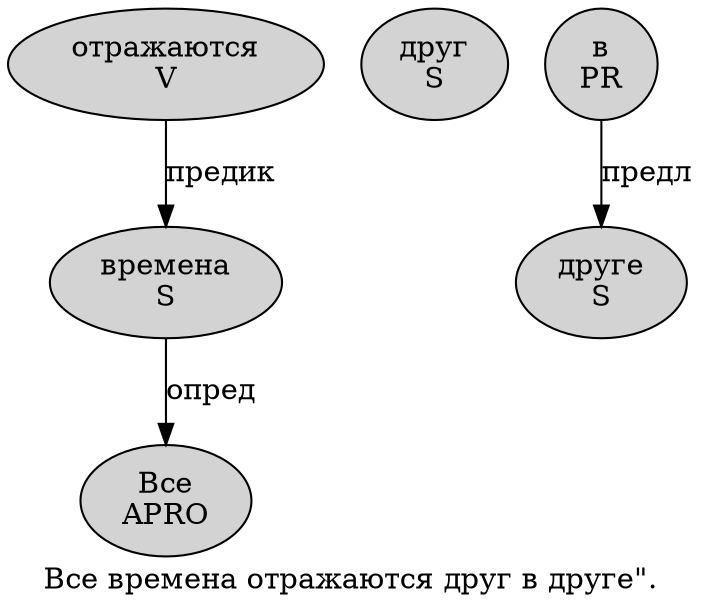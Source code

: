 digraph SENTENCE_480 {
	graph [label="Все времена отражаются друг в друге\"."]
	node [style=filled]
		0 [label="Все
APRO" color="" fillcolor=lightgray penwidth=1 shape=ellipse]
		1 [label="времена
S" color="" fillcolor=lightgray penwidth=1 shape=ellipse]
		2 [label="отражаются
V" color="" fillcolor=lightgray penwidth=1 shape=ellipse]
		3 [label="друг
S" color="" fillcolor=lightgray penwidth=1 shape=ellipse]
		4 [label="в
PR" color="" fillcolor=lightgray penwidth=1 shape=ellipse]
		5 [label="друге
S" color="" fillcolor=lightgray penwidth=1 shape=ellipse]
			2 -> 1 [label="предик"]
			1 -> 0 [label="опред"]
			4 -> 5 [label="предл"]
}